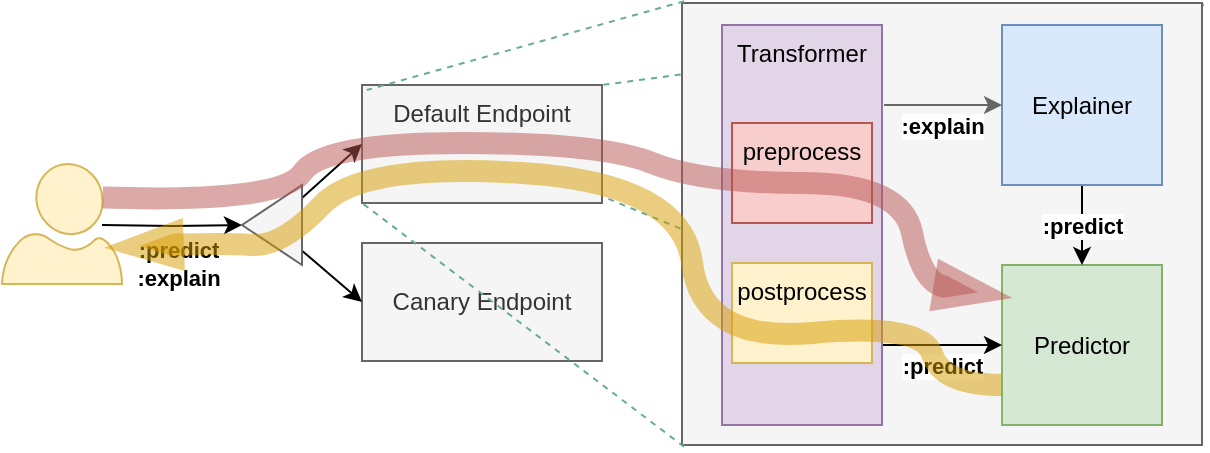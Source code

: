 <mxfile version="11.1.4" type="device"><diagram id="hy62mbcwfzHGhcLbM_yV" name="페이지-1"><mxGraphModel dx="1086" dy="808" grid="1" gridSize="10" guides="1" tooltips="1" connect="1" arrows="1" fold="1" page="1" pageScale="1" pageWidth="827" pageHeight="1169" math="0" shadow="0"><root><mxCell id="0"/><mxCell id="1" parent="0"/><mxCell id="tMJJQZo9KQ89_-zClIl1-1" value="" style="endArrow=none;dashed=1;html=1;strokeColor=#67AB9F;entryX=1;entryY=0;entryDx=0;entryDy=0;entryPerimeter=0;exitX=1.004;exitY=0.004;exitDx=0;exitDy=0;exitPerimeter=0;" edge="1" parent="1" source="tMJJQZo9KQ89_-zClIl1-3" target="tMJJQZo9KQ89_-zClIl1-10"><mxGeometry width="50" height="50" relative="1" as="geometry"><mxPoint x="370" y="316.5" as="sourcePoint"/><mxPoint x="471" y="103.51" as="targetPoint"/></mxGeometry></mxCell><mxCell id="tMJJQZo9KQ89_-zClIl1-2" value="" style="endArrow=none;dashed=1;html=1;strokeColor=#67AB9F;entryX=1;entryY=0.943;entryDx=0;entryDy=0;entryPerimeter=0;exitX=1;exitY=0.996;exitDx=0;exitDy=0;exitPerimeter=0;" edge="1" parent="1" source="tMJJQZo9KQ89_-zClIl1-3" target="tMJJQZo9KQ89_-zClIl1-10"><mxGeometry width="50" height="50" relative="1" as="geometry"><mxPoint x="121.04" y="597.54" as="sourcePoint"/><mxPoint x="270" y="176.5" as="targetPoint"/></mxGeometry></mxCell><mxCell id="tMJJQZo9KQ89_-zClIl1-3" value="" style="rounded=0;whiteSpace=wrap;html=1;fillColor=#f5f5f5;strokeColor=#666666;fontColor=#333333;" vertex="1" parent="1"><mxGeometry x="410" y="45.5" width="260" height="221" as="geometry"/></mxCell><mxCell id="tMJJQZo9KQ89_-zClIl1-4" value="Predictor" style="whiteSpace=wrap;html=1;aspect=fixed;fillColor=#d5e8d4;strokeColor=#82b366;" vertex="1" parent="1"><mxGeometry x="570" y="176.5" width="80" height="80" as="geometry"/></mxCell><mxCell id="tMJJQZo9KQ89_-zClIl1-5" value="&lt;b&gt;:predict&lt;/b&gt;" style="edgeStyle=orthogonalEdgeStyle;rounded=0;orthogonalLoop=1;jettySize=auto;html=1;entryX=0.5;entryY=0;entryDx=0;entryDy=0;startArrow=none;startFill=0;endArrow=classic;endFill=1;" edge="1" parent="1" source="tMJJQZo9KQ89_-zClIl1-6" target="tMJJQZo9KQ89_-zClIl1-4"><mxGeometry relative="1" as="geometry"><mxPoint as="offset"/></mxGeometry></mxCell><mxCell id="tMJJQZo9KQ89_-zClIl1-6" value="Explainer" style="whiteSpace=wrap;html=1;aspect=fixed;fillColor=#dae8fc;strokeColor=#6c8ebf;" vertex="1" parent="1"><mxGeometry x="570" y="56.5" width="80" height="80" as="geometry"/></mxCell><mxCell id="tMJJQZo9KQ89_-zClIl1-7" value="&lt;b&gt;:explain&lt;/b&gt;" style="edgeStyle=orthogonalEdgeStyle;rounded=0;orthogonalLoop=1;jettySize=auto;html=1;exitX=1.013;exitY=0.2;exitDx=0;exitDy=0;entryX=0;entryY=0.5;entryDx=0;entryDy=0;startArrow=none;startFill=0;endArrow=classic;endFill=1;exitPerimeter=0;fillColor=#f5f5f5;strokeColor=#666666;" edge="1" parent="1" source="tMJJQZo9KQ89_-zClIl1-9" target="tMJJQZo9KQ89_-zClIl1-6"><mxGeometry x="-0.017" y="-10" relative="1" as="geometry"><mxPoint as="offset"/></mxGeometry></mxCell><mxCell id="tMJJQZo9KQ89_-zClIl1-8" value="&lt;b&gt;:predict&lt;/b&gt;" style="edgeStyle=orthogonalEdgeStyle;rounded=0;orthogonalLoop=1;jettySize=auto;html=1;exitX=1;exitY=0.8;exitDx=0;exitDy=0;entryX=0;entryY=0.5;entryDx=0;entryDy=0;startArrow=none;startFill=0;endArrow=classic;endFill=1;exitPerimeter=0;" edge="1" parent="1" source="tMJJQZo9KQ89_-zClIl1-9" target="tMJJQZo9KQ89_-zClIl1-4"><mxGeometry y="-10" relative="1" as="geometry"><mxPoint as="offset"/></mxGeometry></mxCell><mxCell id="tMJJQZo9KQ89_-zClIl1-9" value="Transformer" style="rounded=0;whiteSpace=wrap;html=1;fillColor=#e1d5e7;strokeColor=#9673a6;verticalAlign=top;" vertex="1" parent="1"><mxGeometry x="430" y="56.5" width="80" height="200" as="geometry"/></mxCell><mxCell id="tMJJQZo9KQ89_-zClIl1-10" value="Default Endpoint" style="rounded=0;whiteSpace=wrap;html=1;fillColor=#f5f5f5;strokeColor=#666666;fontColor=#333333;verticalAlign=top;" vertex="1" parent="1"><mxGeometry x="250" y="86.5" width="120" height="59" as="geometry"/></mxCell><mxCell id="tMJJQZo9KQ89_-zClIl1-11" value="Canary Endpoint" style="rounded=0;whiteSpace=wrap;html=1;fillColor=#f5f5f5;strokeColor=#666666;fontColor=#333333;" vertex="1" parent="1"><mxGeometry x="250" y="165.5" width="120" height="59" as="geometry"/></mxCell><mxCell id="tMJJQZo9KQ89_-zClIl1-12" value="" style="verticalLabelPosition=bottom;html=1;verticalAlign=top;align=center;shape=mxgraph.azure.user;fillColor=#fff2cc;strokeColor=#d6b656;" vertex="1" parent="1"><mxGeometry x="70" y="126" width="60" height="60" as="geometry"/></mxCell><mxCell id="tMJJQZo9KQ89_-zClIl1-13" value="&lt;b&gt;:predict&lt;br&gt;:explain&lt;/b&gt;" style="edgeStyle=orthogonalEdgeStyle;rounded=0;orthogonalLoop=1;jettySize=auto;html=1;startArrow=none;startFill=0;endArrow=classic;endFill=1;entryX=1;entryY=0.5;entryDx=0;entryDy=0;" edge="1" parent="1" target="tMJJQZo9KQ89_-zClIl1-16"><mxGeometry x="0.091" y="-19" relative="1" as="geometry"><mxPoint x="120" y="156.5" as="sourcePoint"/><mxPoint x="90" y="110.5" as="targetPoint"/><mxPoint as="offset"/></mxGeometry></mxCell><mxCell id="tMJJQZo9KQ89_-zClIl1-14" style="edgeStyle=none;rounded=0;orthogonalLoop=1;jettySize=auto;html=1;entryX=0;entryY=0.5;entryDx=0;entryDy=0;startArrow=none;startFill=0;endArrow=classic;endFill=1;strokeColor=#000000;" edge="1" parent="1" source="tMJJQZo9KQ89_-zClIl1-16" target="tMJJQZo9KQ89_-zClIl1-10"><mxGeometry relative="1" as="geometry"/></mxCell><mxCell id="tMJJQZo9KQ89_-zClIl1-15" style="edgeStyle=none;rounded=0;orthogonalLoop=1;jettySize=auto;html=1;entryX=0;entryY=0.5;entryDx=0;entryDy=0;startArrow=none;startFill=0;endArrow=classic;endFill=1;strokeColor=#000000;" edge="1" parent="1" source="tMJJQZo9KQ89_-zClIl1-16" target="tMJJQZo9KQ89_-zClIl1-11"><mxGeometry relative="1" as="geometry"/></mxCell><mxCell id="tMJJQZo9KQ89_-zClIl1-16" value="" style="triangle;whiteSpace=wrap;html=1;rotation=-180;fillColor=#f5f5f5;strokeColor=#666666;fontColor=#333333;" vertex="1" parent="1"><mxGeometry x="190" y="136.5" width="30" height="40" as="geometry"/></mxCell><mxCell id="tMJJQZo9KQ89_-zClIl1-17" value="" style="endArrow=none;dashed=1;html=1;strokeColor=#67AB9F;entryX=0.02;entryY=0.043;entryDx=0;entryDy=0;entryPerimeter=0;exitX=0.004;exitY=-0.004;exitDx=0;exitDy=0;exitPerimeter=0;" edge="1" parent="1" source="tMJJQZo9KQ89_-zClIl1-3" target="tMJJQZo9KQ89_-zClIl1-10"><mxGeometry width="50" height="50" relative="1" as="geometry"><mxPoint x="10" y="366.5" as="sourcePoint"/><mxPoint x="30" y="296.5" as="targetPoint"/></mxGeometry></mxCell><mxCell id="tMJJQZo9KQ89_-zClIl1-18" value="" style="endArrow=none;dashed=1;html=1;strokeColor=#67AB9F;entryX=0;entryY=1;entryDx=0;entryDy=0;entryPerimeter=0;exitX=0.004;exitY=1.004;exitDx=0;exitDy=0;exitPerimeter=0;" edge="1" parent="1" source="tMJJQZo9KQ89_-zClIl1-3" target="tMJJQZo9KQ89_-zClIl1-10"><mxGeometry width="50" height="50" relative="1" as="geometry"><mxPoint x="121.04" y="335.46" as="sourcePoint"/><mxPoint x="272" y="109.51" as="targetPoint"/></mxGeometry></mxCell><mxCell id="tMJJQZo9KQ89_-zClIl1-19" value="preprocess" style="rounded=0;whiteSpace=wrap;html=1;fillColor=#f8cecc;strokeColor=#b85450;verticalAlign=top;" vertex="1" parent="1"><mxGeometry x="435" y="105.5" width="70" height="50" as="geometry"/></mxCell><mxCell id="tMJJQZo9KQ89_-zClIl1-20" value="postprocess" style="rounded=0;whiteSpace=wrap;html=1;fillColor=#fff2cc;strokeColor=#d6b656;verticalAlign=top;" vertex="1" parent="1"><mxGeometry x="435" y="175.5" width="70" height="50" as="geometry"/></mxCell><mxCell id="tMJJQZo9KQ89_-zClIl1-21" value="" style="curved=1;endArrow=blockThin;html=1;fillColor=#f8cecc;strokeColor=#b85450;strokeWidth=11;opacity=50;entryX=0.002;entryY=0.196;entryDx=0;entryDy=0;entryPerimeter=0;endFill=1;exitX=0.84;exitY=0.28;exitDx=0;exitDy=0;exitPerimeter=0;" edge="1" parent="1" source="tMJJQZo9KQ89_-zClIl1-12" target="tMJJQZo9KQ89_-zClIl1-4"><mxGeometry width="50" height="50" relative="1" as="geometry"><mxPoint x="130" y="135.5" as="sourcePoint"/><mxPoint x="410" y="115.5" as="targetPoint"/><Array as="points"><mxPoint x="210" y="145.5"/><mxPoint x="230" y="115.5"/><mxPoint x="370" y="115.5"/><mxPoint x="420" y="135.5"/><mxPoint x="520" y="135.5"/><mxPoint x="530" y="185.5"/></Array></mxGeometry></mxCell><mxCell id="tMJJQZo9KQ89_-zClIl1-22" value="" style="curved=1;endArrow=blockThin;html=1;fillColor=#ffe6cc;strokeColor=#d79b00;strokeWidth=11;opacity=50;endFill=1;exitX=0;exitY=0.75;exitDx=0;exitDy=0;entryX=0.936;entryY=0.694;entryDx=0;entryDy=0;entryPerimeter=0;" edge="1" parent="1" source="tMJJQZo9KQ89_-zClIl1-4" target="tMJJQZo9KQ89_-zClIl1-12"><mxGeometry width="50" height="50" relative="1" as="geometry"><mxPoint x="120" y="345.5" as="sourcePoint"/><mxPoint x="60" y="285.5" as="targetPoint"/><Array as="points"><mxPoint x="540" y="236.5"/><mxPoint x="530" y="205.5"/><mxPoint x="420" y="215.5"/><mxPoint x="410" y="135.5"/><mxPoint x="250" y="125.5"/><mxPoint x="210" y="167.5"/><mxPoint x="180" y="165.5"/></Array></mxGeometry></mxCell></root></mxGraphModel></diagram></mxfile>
